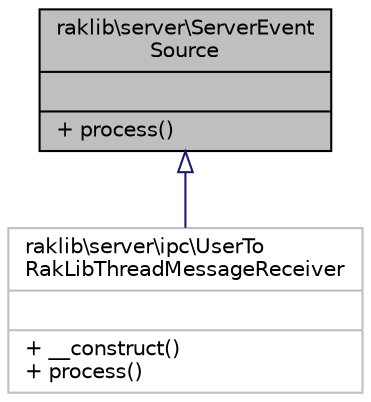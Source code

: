 digraph "raklib\server\ServerEventSource"
{
 // INTERACTIVE_SVG=YES
 // LATEX_PDF_SIZE
  edge [fontname="Helvetica",fontsize="10",labelfontname="Helvetica",labelfontsize="10"];
  node [fontname="Helvetica",fontsize="10",shape=record];
  Node1 [label="{raklib\\server\\ServerEvent\lSource\n||+ process()\l}",height=0.2,width=0.4,color="black", fillcolor="grey75", style="filled", fontcolor="black",tooltip=" "];
  Node1 -> Node2 [dir="back",color="midnightblue",fontsize="10",style="solid",arrowtail="onormal",fontname="Helvetica"];
  Node2 [label="{raklib\\server\\ipc\\UserTo\lRakLibThreadMessageReceiver\n||+ __construct()\l+ process()\l}",height=0.2,width=0.4,color="grey75", fillcolor="white", style="filled",URL="$dc/d9f/classraklib_1_1server_1_1ipc_1_1_user_to_rak_lib_thread_message_receiver.html",tooltip=" "];
}
